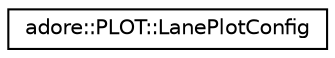 digraph "Graphical Class Hierarchy"
{
 // LATEX_PDF_SIZE
  edge [fontname="Helvetica",fontsize="10",labelfontname="Helvetica",labelfontsize="10"];
  node [fontname="Helvetica",fontsize="10",shape=record];
  rankdir="LR";
  Node0 [label="adore::PLOT::LanePlotConfig",height=0.2,width=0.4,color="black", fillcolor="white", style="filled",URL="$classadore_1_1PLOT_1_1LanePlotConfig.html",tooltip=" "];
}
